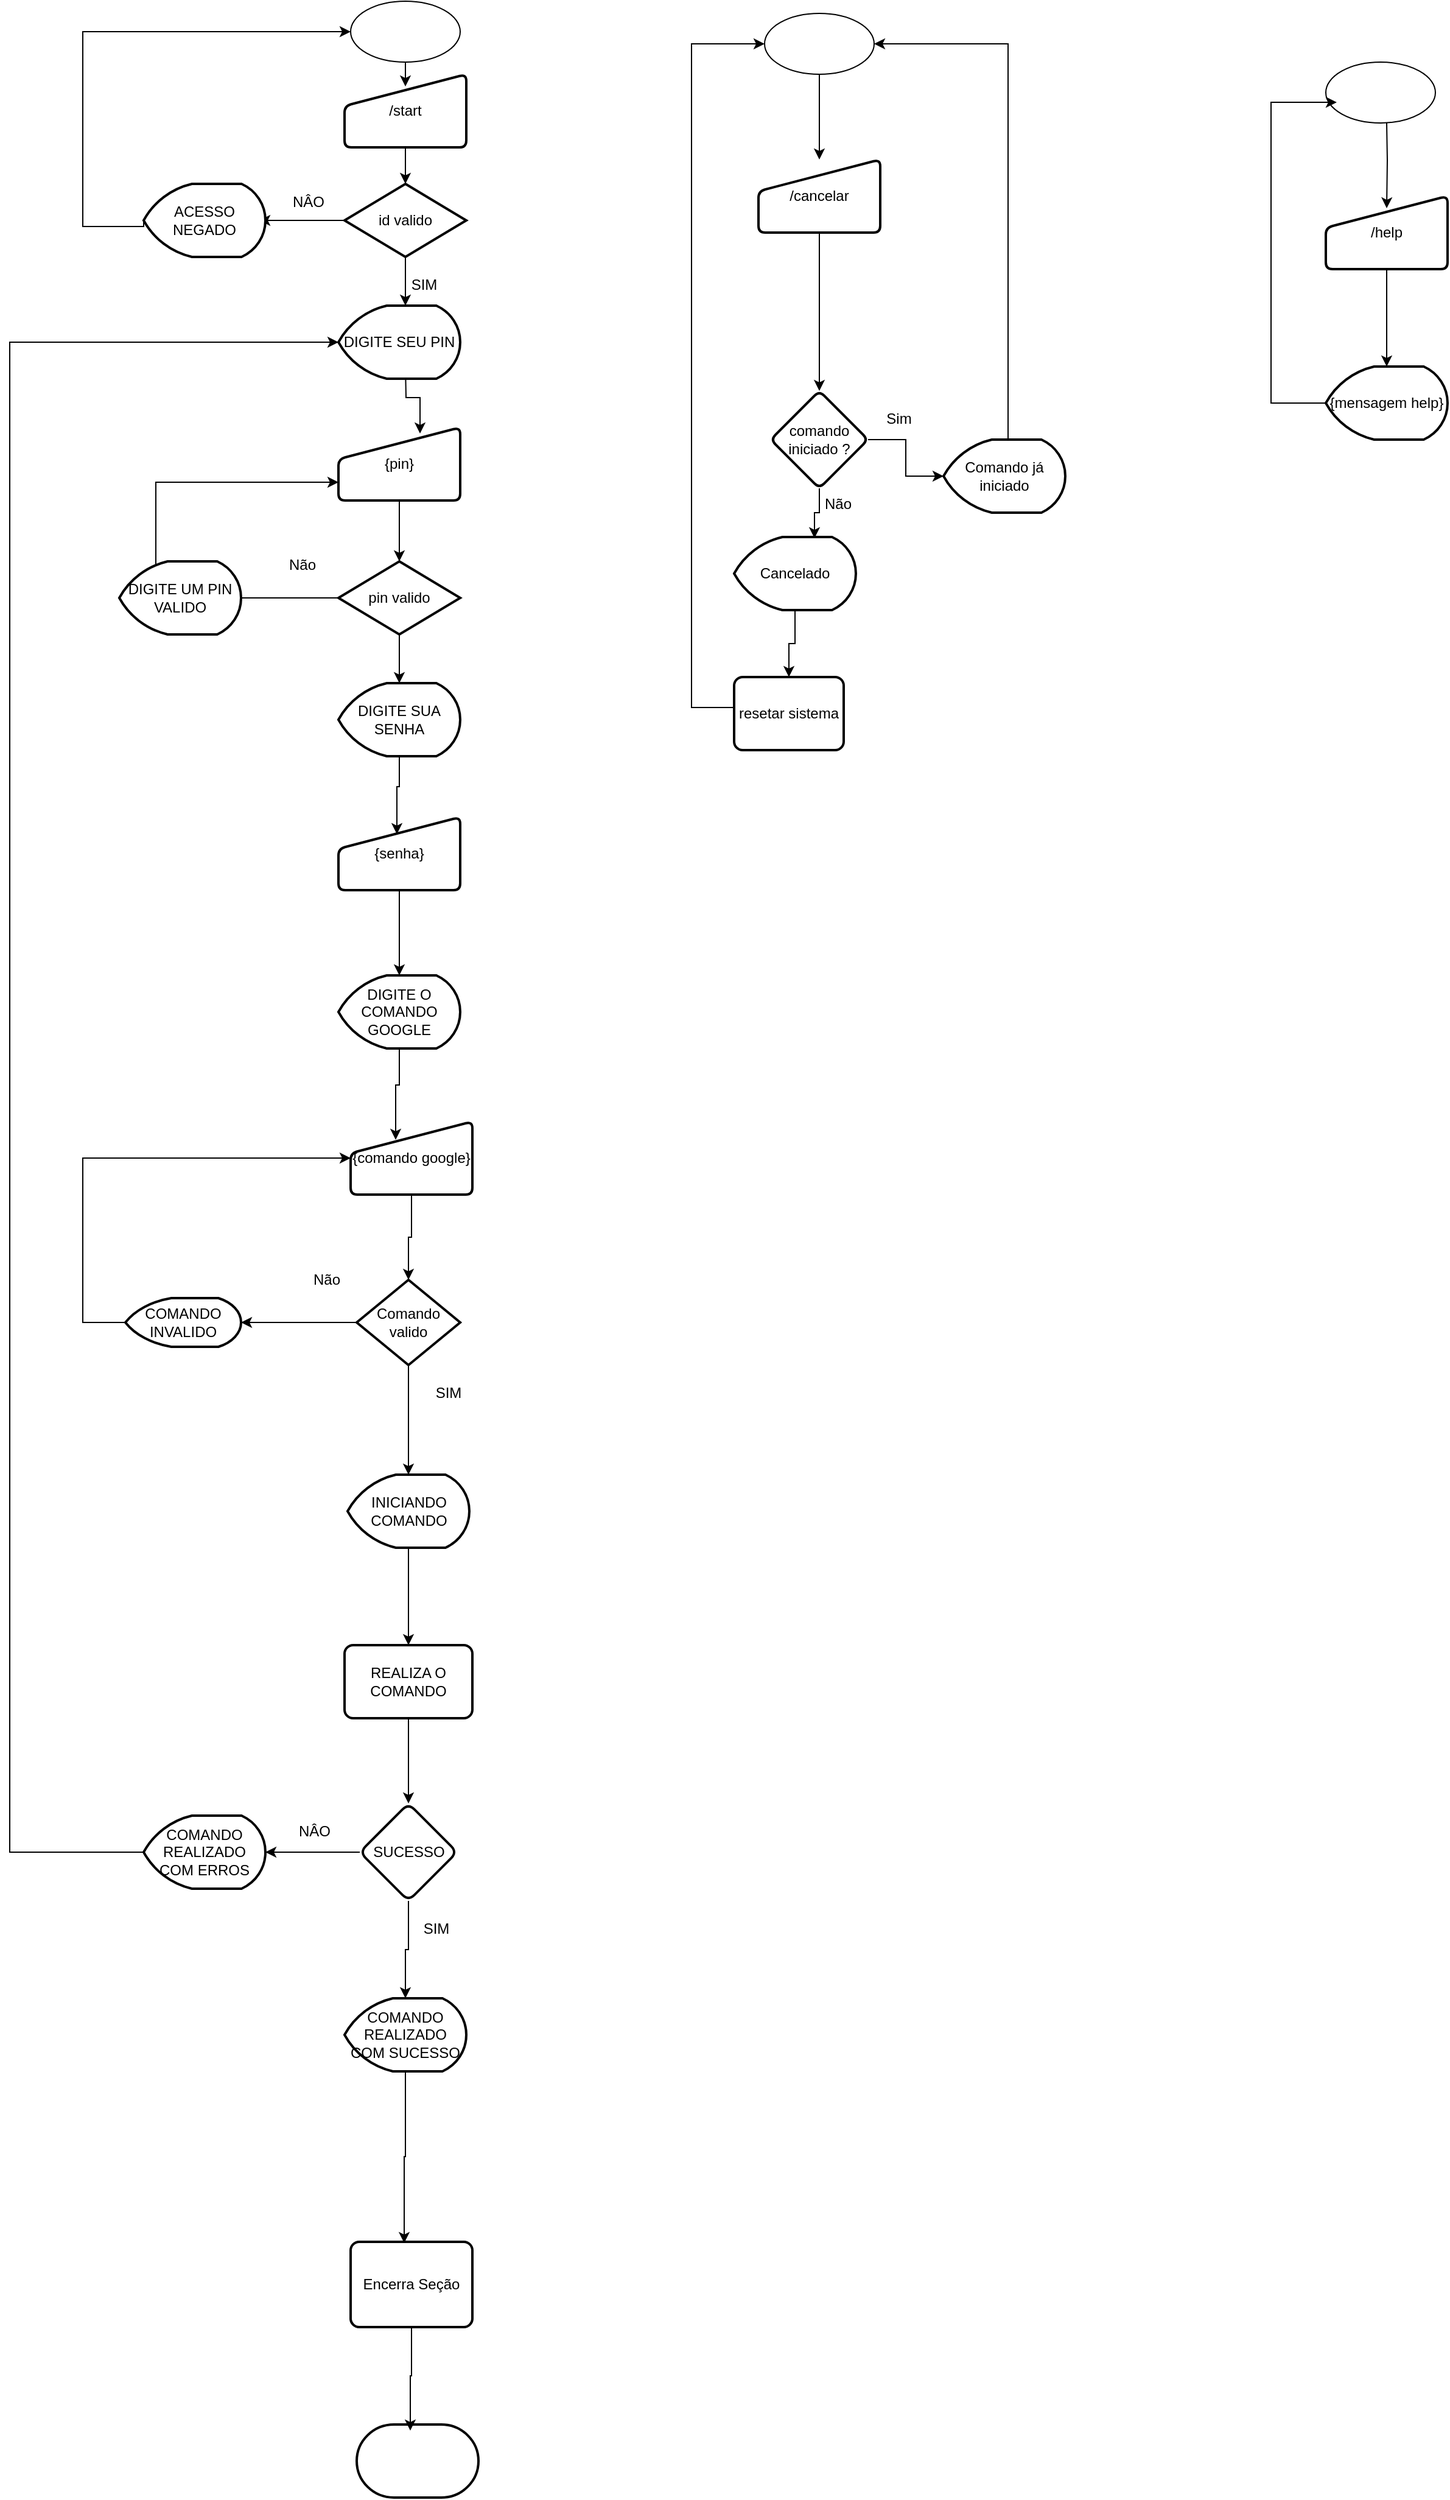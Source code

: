 <mxfile version="27.1.4" pages="5">
  <diagram id="29U3WvX9DhmeGXzBy5_j" name="FLUXO DO USUARIO">
    <mxGraphModel dx="872" dy="431" grid="1" gridSize="10" guides="1" tooltips="1" connect="1" arrows="1" fold="1" page="1" pageScale="1" pageWidth="827" pageHeight="1169" math="0" shadow="0">
      <root>
        <mxCell id="0" />
        <mxCell id="1" parent="0" />
        <mxCell id="bi5S9vFVLuCkgshDZ1-9-1" value="&lt;div&gt;&lt;br&gt;&lt;/div&gt;" style="ellipse;whiteSpace=wrap;html=1;" vertex="1" parent="1">
          <mxGeometry x="340" y="30" width="90" height="50" as="geometry" />
        </mxCell>
        <mxCell id="bi5S9vFVLuCkgshDZ1-9-4" value="/start" style="html=1;strokeWidth=2;shape=manualInput;whiteSpace=wrap;rounded=1;size=26;arcSize=11;" vertex="1" parent="1">
          <mxGeometry x="335" y="90" width="100" height="60" as="geometry" />
        </mxCell>
        <mxCell id="bi5S9vFVLuCkgshDZ1-9-9" value="" style="edgeStyle=orthogonalEdgeStyle;rounded=0;orthogonalLoop=1;jettySize=auto;html=1;" edge="1" parent="1" source="bi5S9vFVLuCkgshDZ1-9-7">
          <mxGeometry relative="1" as="geometry">
            <mxPoint x="265" y="210" as="targetPoint" />
          </mxGeometry>
        </mxCell>
        <mxCell id="bi5S9vFVLuCkgshDZ1-9-11" style="edgeStyle=orthogonalEdgeStyle;rounded=0;orthogonalLoop=1;jettySize=auto;html=1;entryX=0.5;entryY=0;entryDx=0;entryDy=0;" edge="1" parent="1" source="bi5S9vFVLuCkgshDZ1-9-7">
          <mxGeometry relative="1" as="geometry">
            <mxPoint x="385" y="280" as="targetPoint" />
          </mxGeometry>
        </mxCell>
        <mxCell id="bi5S9vFVLuCkgshDZ1-9-7" value="id valido" style="strokeWidth=2;html=1;shape=mxgraph.flowchart.decision;whiteSpace=wrap;" vertex="1" parent="1">
          <mxGeometry x="335" y="180" width="100" height="60" as="geometry" />
        </mxCell>
        <mxCell id="bi5S9vFVLuCkgshDZ1-9-10" value="NÂO" style="text;html=1;align=center;verticalAlign=middle;resizable=0;points=[];autosize=1;strokeColor=none;fillColor=none;" vertex="1" parent="1">
          <mxGeometry x="280" y="180" width="50" height="30" as="geometry" />
        </mxCell>
        <mxCell id="bi5S9vFVLuCkgshDZ1-9-13" style="edgeStyle=orthogonalEdgeStyle;rounded=0;orthogonalLoop=1;jettySize=auto;html=1;entryX=0;entryY=0.5;entryDx=0;entryDy=0;exitX=0;exitY=0.5;exitDx=0;exitDy=0;exitPerimeter=0;" edge="1" parent="1" source="bi5S9vFVLuCkgshDZ1-9-28" target="bi5S9vFVLuCkgshDZ1-9-1">
          <mxGeometry relative="1" as="geometry">
            <mxPoint x="154.95" y="215" as="sourcePoint" />
            <Array as="points">
              <mxPoint x="170" y="215" />
              <mxPoint x="120" y="215" />
              <mxPoint x="120" y="55" />
            </Array>
          </mxGeometry>
        </mxCell>
        <mxCell id="bi5S9vFVLuCkgshDZ1-9-14" style="edgeStyle=orthogonalEdgeStyle;rounded=0;orthogonalLoop=1;jettySize=auto;html=1;exitX=0.5;exitY=1;exitDx=0;exitDy=0;entryX=0.5;entryY=0.167;entryDx=0;entryDy=0;entryPerimeter=0;" edge="1" parent="1" source="bi5S9vFVLuCkgshDZ1-9-1" target="bi5S9vFVLuCkgshDZ1-9-4">
          <mxGeometry relative="1" as="geometry" />
        </mxCell>
        <mxCell id="bi5S9vFVLuCkgshDZ1-9-15" style="edgeStyle=orthogonalEdgeStyle;rounded=0;orthogonalLoop=1;jettySize=auto;html=1;entryX=0.5;entryY=0;entryDx=0;entryDy=0;entryPerimeter=0;" edge="1" parent="1" source="bi5S9vFVLuCkgshDZ1-9-4" target="bi5S9vFVLuCkgshDZ1-9-7">
          <mxGeometry relative="1" as="geometry" />
        </mxCell>
        <mxCell id="bi5S9vFVLuCkgshDZ1-9-19" style="edgeStyle=orthogonalEdgeStyle;rounded=0;orthogonalLoop=1;jettySize=auto;html=1;" edge="1" parent="1" source="bi5S9vFVLuCkgshDZ1-9-16" target="bi5S9vFVLuCkgshDZ1-9-18">
          <mxGeometry relative="1" as="geometry" />
        </mxCell>
        <mxCell id="bi5S9vFVLuCkgshDZ1-9-16" value="{pin}" style="html=1;strokeWidth=2;shape=manualInput;whiteSpace=wrap;rounded=1;size=26;arcSize=11;" vertex="1" parent="1">
          <mxGeometry x="330" y="380" width="100" height="60" as="geometry" />
        </mxCell>
        <mxCell id="bi5S9vFVLuCkgshDZ1-9-17" style="edgeStyle=orthogonalEdgeStyle;rounded=0;orthogonalLoop=1;jettySize=auto;html=1;entryX=0.67;entryY=0.083;entryDx=0;entryDy=0;entryPerimeter=0;" edge="1" parent="1" target="bi5S9vFVLuCkgshDZ1-9-16">
          <mxGeometry relative="1" as="geometry">
            <mxPoint x="385" y="330" as="sourcePoint" />
          </mxGeometry>
        </mxCell>
        <mxCell id="bi5S9vFVLuCkgshDZ1-9-23" style="edgeStyle=orthogonalEdgeStyle;rounded=0;orthogonalLoop=1;jettySize=auto;html=1;entryX=1;entryY=0.5;entryDx=0;entryDy=0;" edge="1" parent="1" source="bi5S9vFVLuCkgshDZ1-9-18">
          <mxGeometry relative="1" as="geometry">
            <mxPoint x="232.75" y="520" as="targetPoint" />
          </mxGeometry>
        </mxCell>
        <mxCell id="bi5S9vFVLuCkgshDZ1-9-36" style="edgeStyle=orthogonalEdgeStyle;rounded=0;orthogonalLoop=1;jettySize=auto;html=1;" edge="1" parent="1" source="bi5S9vFVLuCkgshDZ1-9-18" target="bi5S9vFVLuCkgshDZ1-9-35">
          <mxGeometry relative="1" as="geometry" />
        </mxCell>
        <mxCell id="bi5S9vFVLuCkgshDZ1-9-18" value="pin valido" style="strokeWidth=2;html=1;shape=mxgraph.flowchart.decision;whiteSpace=wrap;" vertex="1" parent="1">
          <mxGeometry x="330" y="490" width="100" height="60" as="geometry" />
        </mxCell>
        <mxCell id="bi5S9vFVLuCkgshDZ1-9-25" style="edgeStyle=orthogonalEdgeStyle;rounded=0;orthogonalLoop=1;jettySize=auto;html=1;entryX=0;entryY=0.75;entryDx=0;entryDy=0;" edge="1" parent="1" target="bi5S9vFVLuCkgshDZ1-9-16">
          <mxGeometry relative="1" as="geometry">
            <mxPoint x="180" y="495" as="sourcePoint" />
            <Array as="points">
              <mxPoint x="180" y="425" />
            </Array>
          </mxGeometry>
        </mxCell>
        <mxCell id="bi5S9vFVLuCkgshDZ1-9-24" value="Não" style="text;html=1;align=center;verticalAlign=middle;resizable=0;points=[];autosize=1;strokeColor=none;fillColor=none;" vertex="1" parent="1">
          <mxGeometry x="275" y="478" width="50" height="30" as="geometry" />
        </mxCell>
        <mxCell id="bi5S9vFVLuCkgshDZ1-9-27" value="DIGITE SEU PIN" style="strokeWidth=2;html=1;shape=mxgraph.flowchart.display;whiteSpace=wrap;" vertex="1" parent="1">
          <mxGeometry x="330" y="280" width="100" height="60" as="geometry" />
        </mxCell>
        <mxCell id="bi5S9vFVLuCkgshDZ1-9-28" value="ACESSO NEGADO" style="strokeWidth=2;html=1;shape=mxgraph.flowchart.display;whiteSpace=wrap;" vertex="1" parent="1">
          <mxGeometry x="170" y="180" width="100" height="60" as="geometry" />
        </mxCell>
        <mxCell id="bi5S9vFVLuCkgshDZ1-9-31" value="SIM" style="text;html=1;align=center;verticalAlign=middle;resizable=0;points=[];autosize=1;strokeColor=none;fillColor=none;" vertex="1" parent="1">
          <mxGeometry x="380" y="248" width="40" height="30" as="geometry" />
        </mxCell>
        <mxCell id="bi5S9vFVLuCkgshDZ1-9-33" value="DIGITE UM PIN VALIDO" style="strokeWidth=2;html=1;shape=mxgraph.flowchart.display;whiteSpace=wrap;" vertex="1" parent="1">
          <mxGeometry x="150" y="490" width="100" height="60" as="geometry" />
        </mxCell>
        <mxCell id="bi5S9vFVLuCkgshDZ1-9-34" value="{senha}" style="html=1;strokeWidth=2;shape=manualInput;whiteSpace=wrap;rounded=1;size=26;arcSize=11;" vertex="1" parent="1">
          <mxGeometry x="330" y="700" width="100" height="60" as="geometry" />
        </mxCell>
        <mxCell id="bi5S9vFVLuCkgshDZ1-9-35" value="DIGITE SUA SENHA" style="strokeWidth=2;html=1;shape=mxgraph.flowchart.display;whiteSpace=wrap;" vertex="1" parent="1">
          <mxGeometry x="330" y="590" width="100" height="60" as="geometry" />
        </mxCell>
        <mxCell id="bi5S9vFVLuCkgshDZ1-9-37" style="edgeStyle=orthogonalEdgeStyle;rounded=0;orthogonalLoop=1;jettySize=auto;html=1;entryX=0.48;entryY=0.233;entryDx=0;entryDy=0;entryPerimeter=0;" edge="1" parent="1" source="bi5S9vFVLuCkgshDZ1-9-35" target="bi5S9vFVLuCkgshDZ1-9-34">
          <mxGeometry relative="1" as="geometry" />
        </mxCell>
        <mxCell id="bi5S9vFVLuCkgshDZ1-9-40" value="DIGITE O COMANDO GOOGLE" style="strokeWidth=2;html=1;shape=mxgraph.flowchart.display;whiteSpace=wrap;" vertex="1" parent="1">
          <mxGeometry x="330" y="830" width="100" height="60" as="geometry" />
        </mxCell>
        <mxCell id="bi5S9vFVLuCkgshDZ1-9-41" style="edgeStyle=orthogonalEdgeStyle;rounded=0;orthogonalLoop=1;jettySize=auto;html=1;entryX=0.5;entryY=0;entryDx=0;entryDy=0;entryPerimeter=0;" edge="1" parent="1" source="bi5S9vFVLuCkgshDZ1-9-34" target="bi5S9vFVLuCkgshDZ1-9-40">
          <mxGeometry relative="1" as="geometry" />
        </mxCell>
        <mxCell id="bi5S9vFVLuCkgshDZ1-9-54" value="" style="edgeStyle=orthogonalEdgeStyle;rounded=0;orthogonalLoop=1;jettySize=auto;html=1;entryX=0.5;entryY=0;entryDx=0;entryDy=0;entryPerimeter=0;" edge="1" parent="1" source="bi5S9vFVLuCkgshDZ1-9-42" target="bi5S9vFVLuCkgshDZ1-9-56">
          <mxGeometry relative="1" as="geometry">
            <mxPoint x="387.5" y="1220" as="targetPoint" />
          </mxGeometry>
        </mxCell>
        <mxCell id="bi5S9vFVLuCkgshDZ1-9-42" value="Comando valido" style="strokeWidth=2;html=1;shape=mxgraph.flowchart.decision;whiteSpace=wrap;" vertex="1" parent="1">
          <mxGeometry x="345" y="1080" width="85" height="70" as="geometry" />
        </mxCell>
        <mxCell id="bi5S9vFVLuCkgshDZ1-9-44" value="{comando google}" style="html=1;strokeWidth=2;shape=manualInput;whiteSpace=wrap;rounded=1;size=26;arcSize=11;" vertex="1" parent="1">
          <mxGeometry x="340" y="950" width="100" height="60" as="geometry" />
        </mxCell>
        <mxCell id="bi5S9vFVLuCkgshDZ1-9-45" style="edgeStyle=orthogonalEdgeStyle;rounded=0;orthogonalLoop=1;jettySize=auto;html=1;entryX=0.37;entryY=0.25;entryDx=0;entryDy=0;entryPerimeter=0;" edge="1" parent="1" source="bi5S9vFVLuCkgshDZ1-9-40" target="bi5S9vFVLuCkgshDZ1-9-44">
          <mxGeometry relative="1" as="geometry" />
        </mxCell>
        <mxCell id="bi5S9vFVLuCkgshDZ1-9-46" style="edgeStyle=orthogonalEdgeStyle;rounded=0;orthogonalLoop=1;jettySize=auto;html=1;entryX=0.5;entryY=0;entryDx=0;entryDy=0;entryPerimeter=0;" edge="1" parent="1" source="bi5S9vFVLuCkgshDZ1-9-44" target="bi5S9vFVLuCkgshDZ1-9-42">
          <mxGeometry relative="1" as="geometry" />
        </mxCell>
        <mxCell id="bi5S9vFVLuCkgshDZ1-9-49" value="Não" style="text;html=1;align=center;verticalAlign=middle;resizable=0;points=[];autosize=1;strokeColor=none;fillColor=none;" vertex="1" parent="1">
          <mxGeometry x="295" y="1065" width="50" height="30" as="geometry" />
        </mxCell>
        <mxCell id="bi5S9vFVLuCkgshDZ1-9-52" style="edgeStyle=orthogonalEdgeStyle;rounded=0;orthogonalLoop=1;jettySize=auto;html=1;entryX=0;entryY=0.5;entryDx=0;entryDy=0;" edge="1" parent="1" source="bi5S9vFVLuCkgshDZ1-9-50" target="bi5S9vFVLuCkgshDZ1-9-44">
          <mxGeometry relative="1" as="geometry">
            <Array as="points">
              <mxPoint x="120" y="1115" />
              <mxPoint x="120" y="980" />
            </Array>
          </mxGeometry>
        </mxCell>
        <mxCell id="bi5S9vFVLuCkgshDZ1-9-50" value="COMANDO INVALIDO" style="strokeWidth=2;html=1;shape=mxgraph.flowchart.display;whiteSpace=wrap;" vertex="1" parent="1">
          <mxGeometry x="155" y="1095" width="95" height="40" as="geometry" />
        </mxCell>
        <mxCell id="bi5S9vFVLuCkgshDZ1-9-51" style="edgeStyle=orthogonalEdgeStyle;rounded=0;orthogonalLoop=1;jettySize=auto;html=1;entryX=1;entryY=0.5;entryDx=0;entryDy=0;entryPerimeter=0;" edge="1" parent="1" source="bi5S9vFVLuCkgshDZ1-9-42" target="bi5S9vFVLuCkgshDZ1-9-50">
          <mxGeometry relative="1" as="geometry" />
        </mxCell>
        <mxCell id="bi5S9vFVLuCkgshDZ1-9-59" value="" style="edgeStyle=orthogonalEdgeStyle;rounded=0;orthogonalLoop=1;jettySize=auto;html=1;" edge="1" parent="1" source="bi5S9vFVLuCkgshDZ1-9-55" target="bi5S9vFVLuCkgshDZ1-9-58">
          <mxGeometry relative="1" as="geometry" />
        </mxCell>
        <mxCell id="bi5S9vFVLuCkgshDZ1-9-55" value="REALIZA O COMANDO" style="rounded=1;whiteSpace=wrap;html=1;absoluteArcSize=1;arcSize=14;strokeWidth=2;" vertex="1" parent="1">
          <mxGeometry x="335" y="1380" width="105" height="60" as="geometry" />
        </mxCell>
        <mxCell id="bi5S9vFVLuCkgshDZ1-9-57" style="edgeStyle=orthogonalEdgeStyle;rounded=0;orthogonalLoop=1;jettySize=auto;html=1;entryX=0.5;entryY=0;entryDx=0;entryDy=0;" edge="1" parent="1" source="bi5S9vFVLuCkgshDZ1-9-56" target="bi5S9vFVLuCkgshDZ1-9-55">
          <mxGeometry relative="1" as="geometry" />
        </mxCell>
        <mxCell id="bi5S9vFVLuCkgshDZ1-9-56" value="INICIANDO COMANDO" style="strokeWidth=2;html=1;shape=mxgraph.flowchart.display;whiteSpace=wrap;" vertex="1" parent="1">
          <mxGeometry x="337.5" y="1240" width="100" height="60" as="geometry" />
        </mxCell>
        <mxCell id="bi5S9vFVLuCkgshDZ1-9-58" value="SUCESSO" style="rhombus;whiteSpace=wrap;html=1;rounded=1;absoluteArcSize=1;arcSize=14;strokeWidth=2;" vertex="1" parent="1">
          <mxGeometry x="347.5" y="1510" width="80" height="80" as="geometry" />
        </mxCell>
        <mxCell id="bi5S9vFVLuCkgshDZ1-9-63" value="" style="edgeStyle=orthogonalEdgeStyle;rounded=0;orthogonalLoop=1;jettySize=auto;html=1;entryX=0.44;entryY=0.014;entryDx=0;entryDy=0;entryPerimeter=0;" edge="1" parent="1" source="bi5S9vFVLuCkgshDZ1-9-60" target="bi5S9vFVLuCkgshDZ1-9-64">
          <mxGeometry relative="1" as="geometry">
            <mxPoint x="385" y="1810" as="targetPoint" />
          </mxGeometry>
        </mxCell>
        <mxCell id="bi5S9vFVLuCkgshDZ1-9-60" value="COMANDO REALIZADO COM SUCESSO" style="strokeWidth=2;html=1;shape=mxgraph.flowchart.display;whiteSpace=wrap;" vertex="1" parent="1">
          <mxGeometry x="335" y="1670" width="100" height="60" as="geometry" />
        </mxCell>
        <mxCell id="bi5S9vFVLuCkgshDZ1-9-61" style="edgeStyle=orthogonalEdgeStyle;rounded=0;orthogonalLoop=1;jettySize=auto;html=1;entryX=0.5;entryY=0;entryDx=0;entryDy=0;entryPerimeter=0;" edge="1" parent="1" source="bi5S9vFVLuCkgshDZ1-9-58" target="bi5S9vFVLuCkgshDZ1-9-60">
          <mxGeometry relative="1" as="geometry" />
        </mxCell>
        <mxCell id="bi5S9vFVLuCkgshDZ1-9-64" value="Encerra Seção" style="rounded=1;whiteSpace=wrap;html=1;absoluteArcSize=1;arcSize=14;strokeWidth=2;" vertex="1" parent="1">
          <mxGeometry x="340" y="1870" width="100" height="70" as="geometry" />
        </mxCell>
        <mxCell id="bi5S9vFVLuCkgshDZ1-9-66" value="" style="strokeWidth=2;html=1;shape=mxgraph.flowchart.terminator;whiteSpace=wrap;" vertex="1" parent="1">
          <mxGeometry x="345" y="2020" width="100" height="60" as="geometry" />
        </mxCell>
        <mxCell id="bi5S9vFVLuCkgshDZ1-9-67" style="edgeStyle=orthogonalEdgeStyle;rounded=0;orthogonalLoop=1;jettySize=auto;html=1;entryX=0.44;entryY=0.083;entryDx=0;entryDy=0;entryPerimeter=0;" edge="1" parent="1" source="bi5S9vFVLuCkgshDZ1-9-64" target="bi5S9vFVLuCkgshDZ1-9-66">
          <mxGeometry relative="1" as="geometry" />
        </mxCell>
        <mxCell id="bi5S9vFVLuCkgshDZ1-9-68" value="SIM" style="text;html=1;align=center;verticalAlign=middle;resizable=0;points=[];autosize=1;strokeColor=none;fillColor=none;" vertex="1" parent="1">
          <mxGeometry x="400" y="1158" width="40" height="30" as="geometry" />
        </mxCell>
        <mxCell id="bi5S9vFVLuCkgshDZ1-9-71" style="edgeStyle=orthogonalEdgeStyle;rounded=0;orthogonalLoop=1;jettySize=auto;html=1;" edge="1" parent="1" source="bi5S9vFVLuCkgshDZ1-9-69" target="bi5S9vFVLuCkgshDZ1-9-27">
          <mxGeometry relative="1" as="geometry">
            <Array as="points">
              <mxPoint x="60" y="1550" />
              <mxPoint x="60" y="310" />
            </Array>
          </mxGeometry>
        </mxCell>
        <mxCell id="bi5S9vFVLuCkgshDZ1-9-69" value="COMANDO REALIZADO COM ERROS" style="strokeWidth=2;html=1;shape=mxgraph.flowchart.display;whiteSpace=wrap;" vertex="1" parent="1">
          <mxGeometry x="170" y="1520" width="100" height="60" as="geometry" />
        </mxCell>
        <mxCell id="bi5S9vFVLuCkgshDZ1-9-70" style="edgeStyle=orthogonalEdgeStyle;rounded=0;orthogonalLoop=1;jettySize=auto;html=1;entryX=1;entryY=0.5;entryDx=0;entryDy=0;entryPerimeter=0;" edge="1" parent="1" source="bi5S9vFVLuCkgshDZ1-9-58" target="bi5S9vFVLuCkgshDZ1-9-69">
          <mxGeometry relative="1" as="geometry" />
        </mxCell>
        <mxCell id="bi5S9vFVLuCkgshDZ1-9-72" value="NÂO" style="text;html=1;align=center;verticalAlign=middle;resizable=0;points=[];autosize=1;strokeColor=none;fillColor=none;" vertex="1" parent="1">
          <mxGeometry x="285" y="1518" width="50" height="30" as="geometry" />
        </mxCell>
        <mxCell id="bi5S9vFVLuCkgshDZ1-9-73" value="SIM" style="text;html=1;align=center;verticalAlign=middle;resizable=0;points=[];autosize=1;strokeColor=none;fillColor=none;" vertex="1" parent="1">
          <mxGeometry x="390" y="1598" width="40" height="30" as="geometry" />
        </mxCell>
        <mxCell id="YcS8iNEbW2koal-jQTwE-5" style="edgeStyle=orthogonalEdgeStyle;rounded=0;orthogonalLoop=1;jettySize=auto;html=1;" edge="1" parent="1" source="YcS8iNEbW2koal-jQTwE-1" target="YcS8iNEbW2koal-jQTwE-2">
          <mxGeometry relative="1" as="geometry" />
        </mxCell>
        <mxCell id="YcS8iNEbW2koal-jQTwE-1" value="&lt;div&gt;&lt;br&gt;&lt;/div&gt;" style="ellipse;whiteSpace=wrap;html=1;" vertex="1" parent="1">
          <mxGeometry x="680" y="40" width="90" height="50" as="geometry" />
        </mxCell>
        <mxCell id="QKy6-jJErVQXofTX1Wv3-4" value="" style="edgeStyle=orthogonalEdgeStyle;rounded=0;orthogonalLoop=1;jettySize=auto;html=1;" edge="1" parent="1" source="YcS8iNEbW2koal-jQTwE-2" target="QKy6-jJErVQXofTX1Wv3-3">
          <mxGeometry relative="1" as="geometry" />
        </mxCell>
        <mxCell id="YcS8iNEbW2koal-jQTwE-2" value="/cancelar" style="html=1;strokeWidth=2;shape=manualInput;whiteSpace=wrap;rounded=1;size=26;arcSize=11;" vertex="1" parent="1">
          <mxGeometry x="675" y="160" width="100" height="60" as="geometry" />
        </mxCell>
        <mxCell id="YcS8iNEbW2koal-jQTwE-4" style="edgeStyle=orthogonalEdgeStyle;rounded=0;orthogonalLoop=1;jettySize=auto;html=1;entryX=0;entryY=0.5;entryDx=0;entryDy=0;" edge="1" parent="1" source="YcS8iNEbW2koal-jQTwE-3" target="YcS8iNEbW2koal-jQTwE-1">
          <mxGeometry relative="1" as="geometry">
            <Array as="points">
              <mxPoint x="620" y="610" />
              <mxPoint x="620" y="65" />
            </Array>
          </mxGeometry>
        </mxCell>
        <mxCell id="YcS8iNEbW2koal-jQTwE-3" value="resetar sistema" style="rounded=1;whiteSpace=wrap;html=1;absoluteArcSize=1;arcSize=14;strokeWidth=2;" vertex="1" parent="1">
          <mxGeometry x="655" y="585" width="90" height="60" as="geometry" />
        </mxCell>
        <mxCell id="lWcA2zJVP4SRqHO031X6-1" value="&lt;div&gt;&lt;br&gt;&lt;/div&gt;" style="ellipse;whiteSpace=wrap;html=1;" vertex="1" parent="1">
          <mxGeometry x="1141" y="80" width="90" height="50" as="geometry" />
        </mxCell>
        <mxCell id="lWcA2zJVP4SRqHO031X6-7" style="edgeStyle=orthogonalEdgeStyle;rounded=0;orthogonalLoop=1;jettySize=auto;html=1;" edge="1" parent="1" source="lWcA2zJVP4SRqHO031X6-2" target="lWcA2zJVP4SRqHO031X6-4">
          <mxGeometry relative="1" as="geometry" />
        </mxCell>
        <mxCell id="lWcA2zJVP4SRqHO031X6-2" value="/help" style="html=1;strokeWidth=2;shape=manualInput;whiteSpace=wrap;rounded=1;size=26;arcSize=11;" vertex="1" parent="1">
          <mxGeometry x="1141" y="190" width="100" height="60" as="geometry" />
        </mxCell>
        <mxCell id="lWcA2zJVP4SRqHO031X6-4" value="{mensagem help}" style="strokeWidth=2;html=1;shape=mxgraph.flowchart.display;whiteSpace=wrap;" vertex="1" parent="1">
          <mxGeometry x="1141" y="330" width="100" height="60" as="geometry" />
        </mxCell>
        <mxCell id="lWcA2zJVP4SRqHO031X6-5" style="edgeStyle=orthogonalEdgeStyle;rounded=0;orthogonalLoop=1;jettySize=auto;html=1;entryX=0.044;entryY=0.66;entryDx=0;entryDy=0;entryPerimeter=0;" edge="1" parent="1" source="lWcA2zJVP4SRqHO031X6-4">
          <mxGeometry relative="1" as="geometry">
            <mxPoint x="1149.96" y="113" as="targetPoint" />
            <Array as="points">
              <mxPoint x="1096" y="360" />
              <mxPoint x="1096" y="113" />
            </Array>
          </mxGeometry>
        </mxCell>
        <mxCell id="lWcA2zJVP4SRqHO031X6-6" style="edgeStyle=orthogonalEdgeStyle;rounded=0;orthogonalLoop=1;jettySize=auto;html=1;entryX=0.5;entryY=0.167;entryDx=0;entryDy=0;entryPerimeter=0;" edge="1" parent="1" target="lWcA2zJVP4SRqHO031X6-2">
          <mxGeometry relative="1" as="geometry">
            <mxPoint x="1191" y="130" as="sourcePoint" />
          </mxGeometry>
        </mxCell>
        <mxCell id="QKy6-jJErVQXofTX1Wv3-2" style="edgeStyle=orthogonalEdgeStyle;rounded=0;orthogonalLoop=1;jettySize=auto;html=1;entryX=0.5;entryY=0;entryDx=0;entryDy=0;" edge="1" parent="1" source="ICnzvQ7_N_YhCD3PeE7l-1" target="YcS8iNEbW2koal-jQTwE-3">
          <mxGeometry relative="1" as="geometry" />
        </mxCell>
        <mxCell id="ICnzvQ7_N_YhCD3PeE7l-1" value="Cancelado" style="strokeWidth=2;html=1;shape=mxgraph.flowchart.display;whiteSpace=wrap;" vertex="1" parent="1">
          <mxGeometry x="655" y="470" width="100" height="60" as="geometry" />
        </mxCell>
        <mxCell id="QKy6-jJErVQXofTX1Wv3-3" value="comando iniciado ?" style="rhombus;whiteSpace=wrap;html=1;strokeWidth=2;rounded=1;arcSize=11;" vertex="1" parent="1">
          <mxGeometry x="685" y="350" width="80" height="80" as="geometry" />
        </mxCell>
        <mxCell id="QKy6-jJErVQXofTX1Wv3-5" style="edgeStyle=orthogonalEdgeStyle;rounded=0;orthogonalLoop=1;jettySize=auto;html=1;entryX=0.66;entryY=0.017;entryDx=0;entryDy=0;entryPerimeter=0;" edge="1" parent="1" source="QKy6-jJErVQXofTX1Wv3-3" target="ICnzvQ7_N_YhCD3PeE7l-1">
          <mxGeometry relative="1" as="geometry" />
        </mxCell>
        <mxCell id="QKy6-jJErVQXofTX1Wv3-6" value="Não" style="text;html=1;align=center;verticalAlign=middle;resizable=0;points=[];autosize=1;strokeColor=none;fillColor=none;" vertex="1" parent="1">
          <mxGeometry x="715" y="428" width="50" height="30" as="geometry" />
        </mxCell>
        <mxCell id="-UwL9lGSQ2LIv_OyNzvv-4" style="edgeStyle=orthogonalEdgeStyle;rounded=0;orthogonalLoop=1;jettySize=auto;html=1;entryX=1;entryY=0.5;entryDx=0;entryDy=0;" edge="1" parent="1" source="-UwL9lGSQ2LIv_OyNzvv-1" target="YcS8iNEbW2koal-jQTwE-1">
          <mxGeometry relative="1" as="geometry">
            <Array as="points">
              <mxPoint x="880" y="65" />
            </Array>
          </mxGeometry>
        </mxCell>
        <mxCell id="-UwL9lGSQ2LIv_OyNzvv-1" value="Comando já iniciado" style="strokeWidth=2;html=1;shape=mxgraph.flowchart.display;whiteSpace=wrap;" vertex="1" parent="1">
          <mxGeometry x="827" y="390" width="100" height="60" as="geometry" />
        </mxCell>
        <mxCell id="-UwL9lGSQ2LIv_OyNzvv-2" style="edgeStyle=orthogonalEdgeStyle;rounded=0;orthogonalLoop=1;jettySize=auto;html=1;entryX=0;entryY=0.5;entryDx=0;entryDy=0;entryPerimeter=0;" edge="1" parent="1" source="QKy6-jJErVQXofTX1Wv3-3" target="-UwL9lGSQ2LIv_OyNzvv-1">
          <mxGeometry relative="1" as="geometry" />
        </mxCell>
        <mxCell id="-UwL9lGSQ2LIv_OyNzvv-3" value="Sim" style="text;html=1;align=center;verticalAlign=middle;resizable=0;points=[];autosize=1;strokeColor=none;fillColor=none;" vertex="1" parent="1">
          <mxGeometry x="770" y="358" width="40" height="30" as="geometry" />
        </mxCell>
      </root>
    </mxGraphModel>
  </diagram>
  <diagram id="fP-pXjO1KXrdYTEemF1U" name="Logica do comando">
    <mxGraphModel dx="806" dy="481" grid="1" gridSize="10" guides="1" tooltips="1" connect="1" arrows="1" fold="1" page="1" pageScale="1" pageWidth="827" pageHeight="1169" math="0" shadow="0">
      <root>
        <mxCell id="0" />
        <mxCell id="1" parent="0" />
        <mxCell id="8vxBQAqaTOZ_CXlt8nnU-2" value="" style="edgeStyle=orthogonalEdgeStyle;rounded=0;orthogonalLoop=1;jettySize=auto;html=1;" parent="1" source="csD69h9TFRmj6-fQ3dlQ-1" edge="1">
          <mxGeometry relative="1" as="geometry">
            <mxPoint x="335" y="110" as="targetPoint" />
          </mxGeometry>
        </mxCell>
        <mxCell id="csD69h9TFRmj6-fQ3dlQ-1" value="" style="ellipse;whiteSpace=wrap;html=1;" parent="1" vertex="1">
          <mxGeometry x="300" y="20" width="70" height="40" as="geometry" />
        </mxCell>
        <mxCell id="ipIe7BeDQp86MFGkuDOL-3" value="" style="edgeStyle=orthogonalEdgeStyle;rounded=0;orthogonalLoop=1;jettySize=auto;html=1;" parent="1" source="ipIe7BeDQp86MFGkuDOL-1" target="ipIe7BeDQp86MFGkuDOL-2" edge="1">
          <mxGeometry relative="1" as="geometry" />
        </mxCell>
        <mxCell id="ipIe7BeDQp86MFGkuDOL-1" value="" style="strokeWidth=2;html=1;shape=mxgraph.flowchart.start_1;whiteSpace=wrap;" parent="1" vertex="1">
          <mxGeometry x="150" y="960" width="90" height="40" as="geometry" />
        </mxCell>
        <mxCell id="ipIe7BeDQp86MFGkuDOL-8" value="" style="edgeStyle=orthogonalEdgeStyle;rounded=0;orthogonalLoop=1;jettySize=auto;html=1;" parent="1" source="ipIe7BeDQp86MFGkuDOL-2" target="ipIe7BeDQp86MFGkuDOL-9" edge="1">
          <mxGeometry relative="1" as="geometry">
            <mxPoint x="195" y="1200" as="targetPoint" />
          </mxGeometry>
        </mxCell>
        <mxCell id="ipIe7BeDQp86MFGkuDOL-2" value="Fila vazia" style="rhombus;whiteSpace=wrap;html=1;strokeWidth=2;" parent="1" vertex="1">
          <mxGeometry x="155" y="1050" width="80" height="80" as="geometry" />
        </mxCell>
        <mxCell id="ipIe7BeDQp86MFGkuDOL-5" style="edgeStyle=orthogonalEdgeStyle;rounded=0;orthogonalLoop=1;jettySize=auto;html=1;entryX=0;entryY=0.5;entryDx=0;entryDy=0;entryPerimeter=0;" parent="1" source="ipIe7BeDQp86MFGkuDOL-2" target="ipIe7BeDQp86MFGkuDOL-1" edge="1">
          <mxGeometry relative="1" as="geometry">
            <Array as="points">
              <mxPoint x="80" y="1090" />
              <mxPoint x="80" y="980" />
            </Array>
          </mxGeometry>
        </mxCell>
        <mxCell id="ipIe7BeDQp86MFGkuDOL-6" value="Sim" style="text;html=1;align=center;verticalAlign=middle;resizable=0;points=[];autosize=1;strokeColor=none;fillColor=none;" parent="1" vertex="1">
          <mxGeometry x="100" y="1060" width="40" height="30" as="geometry" />
        </mxCell>
        <mxCell id="ipIe7BeDQp86MFGkuDOL-11" value="" style="edgeStyle=orthogonalEdgeStyle;rounded=0;orthogonalLoop=1;jettySize=auto;html=1;entryX=0;entryY=0.5;entryDx=0;entryDy=0;entryPerimeter=0;" parent="1" source="ipIe7BeDQp86MFGkuDOL-9" target="yOonztube3y28EwcK8Di-1" edge="1">
          <mxGeometry relative="1" as="geometry">
            <mxPoint x="315" y="1250" as="targetPoint" />
          </mxGeometry>
        </mxCell>
        <mxCell id="ipIe7BeDQp86MFGkuDOL-9" value="mensagem de sucesso ?" style="strokeWidth=2;html=1;shape=mxgraph.flowchart.decision;whiteSpace=wrap;" parent="1" vertex="1">
          <mxGeometry x="145" y="1200" width="100" height="100" as="geometry" />
        </mxCell>
        <mxCell id="PqYSyp32VzmG1ddilRMK-3" value="" style="edgeStyle=orthogonalEdgeStyle;rounded=0;orthogonalLoop=1;jettySize=auto;html=1;" parent="1" source="yOonztube3y28EwcK8Di-1" target="PqYSyp32VzmG1ddilRMK-2" edge="1">
          <mxGeometry relative="1" as="geometry" />
        </mxCell>
        <mxCell id="yOonztube3y28EwcK8Di-1" value="COMANDO REALIZADO COM SUCESSO" style="strokeWidth=2;html=1;shape=mxgraph.flowchart.display;whiteSpace=wrap;" parent="1" vertex="1">
          <mxGeometry x="350" y="1220" width="130" height="60" as="geometry" />
        </mxCell>
        <mxCell id="PqYSyp32VzmG1ddilRMK-1" value="SIM" style="text;html=1;align=center;verticalAlign=middle;resizable=0;points=[];autosize=1;strokeColor=none;fillColor=none;" parent="1" vertex="1">
          <mxGeometry x="270" y="1218" width="40" height="30" as="geometry" />
        </mxCell>
        <mxCell id="PqYSyp32VzmG1ddilRMK-2" value="Encerra a seção" style="whiteSpace=wrap;html=1;strokeWidth=2;" parent="1" vertex="1">
          <mxGeometry x="565" y="1220" width="120" height="60" as="geometry" />
        </mxCell>
        <mxCell id="PqYSyp32VzmG1ddilRMK-4" value="" style="strokeWidth=2;html=1;shape=mxgraph.flowchart.terminator;whiteSpace=wrap;" parent="1" vertex="1">
          <mxGeometry x="750" y="1220" width="100" height="60" as="geometry" />
        </mxCell>
        <mxCell id="PqYSyp32VzmG1ddilRMK-5" style="edgeStyle=orthogonalEdgeStyle;rounded=0;orthogonalLoop=1;jettySize=auto;html=1;entryX=0;entryY=0.5;entryDx=0;entryDy=0;entryPerimeter=0;" parent="1" source="PqYSyp32VzmG1ddilRMK-2" target="PqYSyp32VzmG1ddilRMK-4" edge="1">
          <mxGeometry relative="1" as="geometry" />
        </mxCell>
        <mxCell id="qQxEwqT9YaAoMYEWPN55-4" value="" style="edgeStyle=orthogonalEdgeStyle;rounded=0;orthogonalLoop=1;jettySize=auto;html=1;" parent="1" source="qQxEwqT9YaAoMYEWPN55-1" target="qQxEwqT9YaAoMYEWPN55-3" edge="1">
          <mxGeometry relative="1" as="geometry" />
        </mxCell>
        <mxCell id="qQxEwqT9YaAoMYEWPN55-1" value="COMANDO REALIZADO COM ERROS" style="strokeWidth=2;html=1;shape=mxgraph.flowchart.display;whiteSpace=wrap;" parent="1" vertex="1">
          <mxGeometry x="145" y="1400" width="100" height="60" as="geometry" />
        </mxCell>
        <mxCell id="qQxEwqT9YaAoMYEWPN55-2" style="edgeStyle=orthogonalEdgeStyle;rounded=0;orthogonalLoop=1;jettySize=auto;html=1;entryX=0.5;entryY=0;entryDx=0;entryDy=0;entryPerimeter=0;" parent="1" source="ipIe7BeDQp86MFGkuDOL-9" target="qQxEwqT9YaAoMYEWPN55-1" edge="1">
          <mxGeometry relative="1" as="geometry" />
        </mxCell>
        <mxCell id="qQxEwqT9YaAoMYEWPN55-3" value="muda para estado aguardando pin" style="whiteSpace=wrap;html=1;strokeWidth=2;" parent="1" vertex="1">
          <mxGeometry x="135" y="1510" width="120" height="60" as="geometry" />
        </mxCell>
        <mxCell id="qQxEwqT9YaAoMYEWPN55-5" style="edgeStyle=orthogonalEdgeStyle;rounded=0;orthogonalLoop=1;jettySize=auto;html=1;entryX=0.111;entryY=0.325;entryDx=0;entryDy=0;entryPerimeter=0;" parent="1" source="qQxEwqT9YaAoMYEWPN55-3" target="ipIe7BeDQp86MFGkuDOL-1" edge="1">
          <mxGeometry relative="1" as="geometry">
            <Array as="points">
              <mxPoint x="70" y="1540" />
              <mxPoint x="70" y="973" />
            </Array>
          </mxGeometry>
        </mxCell>
      </root>
    </mxGraphModel>
  </diagram>
  <diagram id="jvuIGF7xB-3AIeAN_2l6" name="LOGICA BOT">
    <mxGraphModel dx="806" dy="481" grid="1" gridSize="10" guides="1" tooltips="1" connect="1" arrows="1" fold="1" page="1" pageScale="1" pageWidth="827" pageHeight="1169" math="0" shadow="0">
      <root>
        <mxCell id="0" />
        <mxCell id="1" parent="0" />
        <mxCell id="iIuVVUjh9BDR6Y3VUzKp-4" value="" style="edgeStyle=orthogonalEdgeStyle;rounded=0;orthogonalLoop=1;jettySize=auto;html=1;" parent="1" source="iIuVVUjh9BDR6Y3VUzKp-2" target="iIuVVUjh9BDR6Y3VUzKp-3" edge="1">
          <mxGeometry relative="1" as="geometry" />
        </mxCell>
        <mxCell id="iIuVVUjh9BDR6Y3VUzKp-2" value="\start" style="html=1;strokeWidth=2;shape=manualInput;whiteSpace=wrap;rounded=1;size=26;arcSize=11;" parent="1" vertex="1">
          <mxGeometry x="130" y="50" width="100" height="60" as="geometry" />
        </mxCell>
        <mxCell id="iIuVVUjh9BDR6Y3VUzKp-6" value="" style="edgeStyle=orthogonalEdgeStyle;rounded=0;orthogonalLoop=1;jettySize=auto;html=1;" parent="1" source="iIuVVUjh9BDR6Y3VUzKp-3" target="iIuVVUjh9BDR6Y3VUzKp-5" edge="1">
          <mxGeometry relative="1" as="geometry" />
        </mxCell>
        <mxCell id="iIuVVUjh9BDR6Y3VUzKp-3" value="id = id_usuario" style="rhombus;whiteSpace=wrap;html=1;strokeWidth=2;rounded=1;arcSize=11;" parent="1" vertex="1">
          <mxGeometry x="140" y="180" width="80" height="80" as="geometry" />
        </mxCell>
        <mxCell id="iIuVVUjh9BDR6Y3VUzKp-5" value="muda o estado para aguardando PIN" style="whiteSpace=wrap;html=1;strokeWidth=2;rounded=1;arcSize=11;" parent="1" vertex="1">
          <mxGeometry x="120" y="310" width="120" height="60" as="geometry" />
        </mxCell>
        <mxCell id="iIuVVUjh9BDR6Y3VUzKp-8" value="" style="strokeWidth=2;html=1;shape=mxgraph.flowchart.terminator;whiteSpace=wrap;" parent="1" vertex="1">
          <mxGeometry x="130" y="520" width="100" height="60" as="geometry" />
        </mxCell>
        <mxCell id="zlSJfoQcLrmOwn1UbfgY-1" value="DIGITE SEU PIN" style="strokeWidth=2;html=1;shape=mxgraph.flowchart.display;whiteSpace=wrap;" parent="1" vertex="1">
          <mxGeometry x="130" y="410" width="100" height="60" as="geometry" />
        </mxCell>
        <mxCell id="zlSJfoQcLrmOwn1UbfgY-2" style="edgeStyle=orthogonalEdgeStyle;rounded=0;orthogonalLoop=1;jettySize=auto;html=1;entryX=0.5;entryY=0;entryDx=0;entryDy=0;entryPerimeter=0;" parent="1" source="zlSJfoQcLrmOwn1UbfgY-1" target="iIuVVUjh9BDR6Y3VUzKp-8" edge="1">
          <mxGeometry relative="1" as="geometry" />
        </mxCell>
        <mxCell id="zlSJfoQcLrmOwn1UbfgY-3" style="edgeStyle=orthogonalEdgeStyle;rounded=0;orthogonalLoop=1;jettySize=auto;html=1;entryX=0.5;entryY=0;entryDx=0;entryDy=0;entryPerimeter=0;" parent="1" source="iIuVVUjh9BDR6Y3VUzKp-5" target="zlSJfoQcLrmOwn1UbfgY-1" edge="1">
          <mxGeometry relative="1" as="geometry" />
        </mxCell>
        <mxCell id="zlSJfoQcLrmOwn1UbfgY-4" value="SIM" style="text;html=1;align=center;verticalAlign=middle;resizable=0;points=[];autosize=1;strokeColor=none;fillColor=none;" parent="1" vertex="1">
          <mxGeometry x="180" y="258" width="40" height="30" as="geometry" />
        </mxCell>
        <mxCell id="_3kQ62X5EKVUiDXvo_V6-1" value="ACESSO NEGADO" style="strokeWidth=2;html=1;shape=mxgraph.flowchart.display;whiteSpace=wrap;" parent="1" vertex="1">
          <mxGeometry x="270" y="190" width="100" height="60" as="geometry" />
        </mxCell>
        <mxCell id="_3kQ62X5EKVUiDXvo_V6-2" style="edgeStyle=orthogonalEdgeStyle;rounded=0;orthogonalLoop=1;jettySize=auto;html=1;entryX=0;entryY=0.5;entryDx=0;entryDy=0;entryPerimeter=0;" parent="1" source="iIuVVUjh9BDR6Y3VUzKp-3" target="_3kQ62X5EKVUiDXvo_V6-1" edge="1">
          <mxGeometry relative="1" as="geometry" />
        </mxCell>
        <mxCell id="_3kQ62X5EKVUiDXvo_V6-3" style="edgeStyle=orthogonalEdgeStyle;rounded=0;orthogonalLoop=1;jettySize=auto;html=1;entryX=0.97;entryY=0.667;entryDx=0;entryDy=0;entryPerimeter=0;" parent="1" source="_3kQ62X5EKVUiDXvo_V6-1" target="iIuVVUjh9BDR6Y3VUzKp-8" edge="1">
          <mxGeometry relative="1" as="geometry">
            <Array as="points">
              <mxPoint x="400" y="220" />
              <mxPoint x="400" y="560" />
            </Array>
          </mxGeometry>
        </mxCell>
        <mxCell id="P2qDN5JJrARhEnIJttX_-5" value="" style="edgeStyle=orthogonalEdgeStyle;rounded=0;orthogonalLoop=1;jettySize=auto;html=1;" parent="1" source="_3kQ62X5EKVUiDXvo_V6-5" target="P2qDN5JJrARhEnIJttX_-4" edge="1">
          <mxGeometry relative="1" as="geometry" />
        </mxCell>
        <mxCell id="_3kQ62X5EKVUiDXvo_V6-5" value="\cancelar" style="html=1;strokeWidth=2;shape=manualInput;whiteSpace=wrap;rounded=1;size=26;arcSize=11;" parent="1" vertex="1">
          <mxGeometry x="90" y="660" width="100" height="60" as="geometry" />
        </mxCell>
        <mxCell id="_3kQ62X5EKVUiDXvo_V6-9" value="" style="strokeWidth=2;html=1;shape=mxgraph.flowchart.terminator;whiteSpace=wrap;" parent="1" vertex="1">
          <mxGeometry x="90" y="1120" width="100" height="60" as="geometry" />
        </mxCell>
        <mxCell id="ybuoQqFkuFWZ2BMzjRzm-1" value="limpar dicionario" style="rounded=1;whiteSpace=wrap;html=1;absoluteArcSize=1;arcSize=14;strokeWidth=2;" parent="1" vertex="1">
          <mxGeometry x="100" y="890" width="80" height="70" as="geometry" />
        </mxCell>
        <mxCell id="ybuoQqFkuFWZ2BMzjRzm-3" value="" style="edgeStyle=orthogonalEdgeStyle;rounded=0;orthogonalLoop=1;jettySize=auto;html=1;entryX=0.5;entryY=0;entryDx=0;entryDy=0;entryPerimeter=0;" parent="1" source="ybuoQqFkuFWZ2BMzjRzm-4" target="kw0NY8Hmx1FnXpT0k7sg-1" edge="1">
          <mxGeometry relative="1" as="geometry">
            <mxPoint x="570" y="795" as="targetPoint" />
          </mxGeometry>
        </mxCell>
        <mxCell id="ybuoQqFkuFWZ2BMzjRzm-4" value="\help" style="html=1;strokeWidth=2;shape=manualInput;whiteSpace=wrap;rounded=1;size=26;arcSize=11;" parent="1" vertex="1">
          <mxGeometry x="520" y="665" width="100" height="60" as="geometry" />
        </mxCell>
        <mxCell id="ybuoQqFkuFWZ2BMzjRzm-5" value="" style="strokeWidth=2;html=1;shape=mxgraph.flowchart.terminator;whiteSpace=wrap;" parent="1" vertex="1">
          <mxGeometry x="520" y="925" width="100" height="60" as="geometry" />
        </mxCell>
        <mxCell id="ybuoQqFkuFWZ2BMzjRzm-7" style="edgeStyle=orthogonalEdgeStyle;rounded=0;orthogonalLoop=1;jettySize=auto;html=1;entryX=0.5;entryY=0;entryDx=0;entryDy=0;entryPerimeter=0;exitX=0.5;exitY=1;exitDx=0;exitDy=0;exitPerimeter=0;" parent="1" source="kw0NY8Hmx1FnXpT0k7sg-1" target="ybuoQqFkuFWZ2BMzjRzm-5" edge="1">
          <mxGeometry relative="1" as="geometry">
            <mxPoint x="570" y="865" as="sourcePoint" />
          </mxGeometry>
        </mxCell>
        <mxCell id="DvVoKMfZwtF6XkrAKlHS-1" value="Cancelado" style="strokeWidth=2;html=1;shape=mxgraph.flowchart.display;whiteSpace=wrap;" parent="1" vertex="1">
          <mxGeometry x="90" y="1010" width="100" height="60" as="geometry" />
        </mxCell>
        <mxCell id="DvVoKMfZwtF6XkrAKlHS-2" style="edgeStyle=orthogonalEdgeStyle;rounded=0;orthogonalLoop=1;jettySize=auto;html=1;entryX=0.5;entryY=0;entryDx=0;entryDy=0;entryPerimeter=0;" parent="1" source="ybuoQqFkuFWZ2BMzjRzm-1" target="DvVoKMfZwtF6XkrAKlHS-1" edge="1">
          <mxGeometry relative="1" as="geometry" />
        </mxCell>
        <mxCell id="DvVoKMfZwtF6XkrAKlHS-3" style="edgeStyle=orthogonalEdgeStyle;rounded=0;orthogonalLoop=1;jettySize=auto;html=1;entryX=0.5;entryY=0;entryDx=0;entryDy=0;entryPerimeter=0;" parent="1" source="DvVoKMfZwtF6XkrAKlHS-1" target="_3kQ62X5EKVUiDXvo_V6-9" edge="1">
          <mxGeometry relative="1" as="geometry" />
        </mxCell>
        <mxCell id="kw0NY8Hmx1FnXpT0k7sg-1" value="{mensagem help}" style="strokeWidth=2;html=1;shape=mxgraph.flowchart.display;whiteSpace=wrap;" parent="1" vertex="1">
          <mxGeometry x="520" y="800" width="100" height="60" as="geometry" />
        </mxCell>
        <mxCell id="kw0NY8Hmx1FnXpT0k7sg-3" value="{comando}" style="html=1;strokeWidth=2;shape=manualInput;whiteSpace=wrap;rounded=1;size=26;arcSize=11;" parent="1" vertex="1">
          <mxGeometry x="110" y="1210" width="100" height="60" as="geometry" />
        </mxCell>
        <mxCell id="kw0NY8Hmx1FnXpT0k7sg-4" value="" style="strokeWidth=2;html=1;shape=mxgraph.flowchart.terminator;whiteSpace=wrap;" parent="1" vertex="1">
          <mxGeometry x="970" y="1358" width="100" height="60" as="geometry" />
        </mxCell>
        <mxCell id="kw0NY8Hmx1FnXpT0k7sg-12" value="" style="edgeStyle=orthogonalEdgeStyle;rounded=0;orthogonalLoop=1;jettySize=auto;html=1;" parent="1" source="kw0NY8Hmx1FnXpT0k7sg-9" edge="1">
          <mxGeometry relative="1" as="geometry">
            <mxPoint x="280" y="1385" as="targetPoint" />
          </mxGeometry>
        </mxCell>
        <mxCell id="0wQY3C7YENce3CmRfUxV-9" value="" style="edgeStyle=orthogonalEdgeStyle;rounded=0;orthogonalLoop=1;jettySize=auto;html=1;" parent="1" source="kw0NY8Hmx1FnXpT0k7sg-9" target="0wQY3C7YENce3CmRfUxV-8" edge="1">
          <mxGeometry relative="1" as="geometry" />
        </mxCell>
        <mxCell id="kw0NY8Hmx1FnXpT0k7sg-9" value="estado = aguardando pin" style="strokeWidth=2;html=1;shape=mxgraph.flowchart.decision;whiteSpace=wrap;" parent="1" vertex="1">
          <mxGeometry x="110" y="1340" width="100" height="90" as="geometry" />
        </mxCell>
        <mxCell id="kw0NY8Hmx1FnXpT0k7sg-10" style="edgeStyle=orthogonalEdgeStyle;rounded=0;orthogonalLoop=1;jettySize=auto;html=1;entryX=0.5;entryY=0;entryDx=0;entryDy=0;entryPerimeter=0;" parent="1" source="kw0NY8Hmx1FnXpT0k7sg-3" target="kw0NY8Hmx1FnXpT0k7sg-9" edge="1">
          <mxGeometry relative="1" as="geometry" />
        </mxCell>
        <mxCell id="kw0NY8Hmx1FnXpT0k7sg-13" value="SIM" style="text;html=1;align=center;verticalAlign=middle;resizable=0;points=[];autosize=1;strokeColor=none;fillColor=none;" parent="1" vertex="1">
          <mxGeometry x="230" y="1358" width="40" height="30" as="geometry" />
        </mxCell>
        <mxCell id="kw0NY8Hmx1FnXpT0k7sg-14" value="Pin valido ?" style="strokeWidth=2;html=1;shape=mxgraph.flowchart.decision;whiteSpace=wrap;" parent="1" vertex="1">
          <mxGeometry x="280" y="1335" width="100" height="100" as="geometry" />
        </mxCell>
        <mxCell id="ikgXzfmqjM2QYvM7nztF-3" value="" style="edgeStyle=orthogonalEdgeStyle;rounded=0;orthogonalLoop=1;jettySize=auto;html=1;" parent="1" source="kw0NY8Hmx1FnXpT0k7sg-17" target="ikgXzfmqjM2QYvM7nztF-2" edge="1">
          <mxGeometry relative="1" as="geometry" />
        </mxCell>
        <mxCell id="kw0NY8Hmx1FnXpT0k7sg-17" value="Salva o pin" style="strokeWidth=2;html=1;shape=mxgraph.flowchart.stored_data;whiteSpace=wrap;" parent="1" vertex="1">
          <mxGeometry x="460" y="1355" width="100" height="60" as="geometry" />
        </mxCell>
        <mxCell id="kw0NY8Hmx1FnXpT0k7sg-18" style="edgeStyle=orthogonalEdgeStyle;rounded=0;orthogonalLoop=1;jettySize=auto;html=1;entryX=0;entryY=0.5;entryDx=0;entryDy=0;entryPerimeter=0;" parent="1" source="kw0NY8Hmx1FnXpT0k7sg-14" target="kw0NY8Hmx1FnXpT0k7sg-17" edge="1">
          <mxGeometry relative="1" as="geometry" />
        </mxCell>
        <mxCell id="kw0NY8Hmx1FnXpT0k7sg-21" style="edgeStyle=orthogonalEdgeStyle;rounded=0;orthogonalLoop=1;jettySize=auto;html=1;entryX=0;entryY=0.5;entryDx=0;entryDy=0;entryPerimeter=0;" parent="1" target="kw0NY8Hmx1FnXpT0k7sg-4" edge="1">
          <mxGeometry relative="1" as="geometry">
            <mxPoint x="890" y="1388" as="sourcePoint" />
          </mxGeometry>
        </mxCell>
        <mxCell id="ikgXzfmqjM2QYvM7nztF-1" value="DIGITE SUA SENHA" style="strokeWidth=2;html=1;shape=mxgraph.flowchart.display;whiteSpace=wrap;" parent="1" vertex="1">
          <mxGeometry x="800" y="1355" width="100" height="60" as="geometry" />
        </mxCell>
        <mxCell id="ikgXzfmqjM2QYvM7nztF-4" style="edgeStyle=orthogonalEdgeStyle;rounded=0;orthogonalLoop=1;jettySize=auto;html=1;" parent="1" source="ikgXzfmqjM2QYvM7nztF-2" target="ikgXzfmqjM2QYvM7nztF-1" edge="1">
          <mxGeometry relative="1" as="geometry" />
        </mxCell>
        <mxCell id="ikgXzfmqjM2QYvM7nztF-2" value="Muda para estado aguardando senha" style="whiteSpace=wrap;html=1;strokeWidth=2;" parent="1" vertex="1">
          <mxGeometry x="630" y="1355" width="120" height="60" as="geometry" />
        </mxCell>
        <mxCell id="0wQY3C7YENce3CmRfUxV-1" value="DIGITE UM PIN VALIDO" style="strokeWidth=2;html=1;shape=mxgraph.flowchart.display;whiteSpace=wrap;" parent="1" vertex="1">
          <mxGeometry x="280" y="1500" width="100" height="60" as="geometry" />
        </mxCell>
        <mxCell id="0wQY3C7YENce3CmRfUxV-2" style="edgeStyle=orthogonalEdgeStyle;rounded=0;orthogonalLoop=1;jettySize=auto;html=1;entryX=0.5;entryY=0;entryDx=0;entryDy=0;entryPerimeter=0;" parent="1" source="kw0NY8Hmx1FnXpT0k7sg-14" target="0wQY3C7YENce3CmRfUxV-1" edge="1">
          <mxGeometry relative="1" as="geometry" />
        </mxCell>
        <mxCell id="0wQY3C7YENce3CmRfUxV-3" value="Não" style="text;html=1;align=center;verticalAlign=middle;resizable=0;points=[];autosize=1;strokeColor=none;fillColor=none;" parent="1" vertex="1">
          <mxGeometry x="335" y="1448" width="50" height="30" as="geometry" />
        </mxCell>
        <mxCell id="0wQY3C7YENce3CmRfUxV-4" value="SIM" style="text;html=1;align=center;verticalAlign=middle;resizable=0;points=[];autosize=1;strokeColor=none;fillColor=none;" parent="1" vertex="1">
          <mxGeometry x="394" y="1355" width="40" height="30" as="geometry" />
        </mxCell>
        <mxCell id="0wQY3C7YENce3CmRfUxV-5" style="edgeStyle=orthogonalEdgeStyle;rounded=0;orthogonalLoop=1;jettySize=auto;html=1;entryX=0.5;entryY=1;entryDx=0;entryDy=0;entryPerimeter=0;" parent="1" source="0wQY3C7YENce3CmRfUxV-1" target="kw0NY8Hmx1FnXpT0k7sg-4" edge="1">
          <mxGeometry relative="1" as="geometry" />
        </mxCell>
        <mxCell id="YfaCrAUt6-OheQRD3BJ8-6" value="" style="edgeStyle=orthogonalEdgeStyle;rounded=0;orthogonalLoop=1;jettySize=auto;html=1;" parent="1" source="0wQY3C7YENce3CmRfUxV-8" target="YfaCrAUt6-OheQRD3BJ8-5" edge="1">
          <mxGeometry relative="1" as="geometry" />
        </mxCell>
        <mxCell id="0wQY3C7YENce3CmRfUxV-8" value="estado = aguardando senha" style="strokeWidth=2;html=1;shape=mxgraph.flowchart.decision;whiteSpace=wrap;" parent="1" vertex="1">
          <mxGeometry x="110" y="1600" width="100" height="90" as="geometry" />
        </mxCell>
        <mxCell id="YfaCrAUt6-OheQRD3BJ8-8" style="edgeStyle=orthogonalEdgeStyle;rounded=0;orthogonalLoop=1;jettySize=auto;html=1;entryX=0;entryY=0.5;entryDx=0;entryDy=0;" parent="1" source="0wQY3C7YENce3CmRfUxV-10" target="YfaCrAUt6-OheQRD3BJ8-7" edge="1">
          <mxGeometry relative="1" as="geometry" />
        </mxCell>
        <mxCell id="0wQY3C7YENce3CmRfUxV-10" value="Salva a senha" style="strokeWidth=2;html=1;shape=mxgraph.flowchart.stored_data;whiteSpace=wrap;" parent="1" vertex="1">
          <mxGeometry x="285" y="1615" width="100" height="60" as="geometry" />
        </mxCell>
        <mxCell id="0wQY3C7YENce3CmRfUxV-11" style="edgeStyle=orthogonalEdgeStyle;rounded=0;orthogonalLoop=1;jettySize=auto;html=1;entryX=0;entryY=0.5;entryDx=0;entryDy=0;entryPerimeter=0;" parent="1" source="0wQY3C7YENce3CmRfUxV-8" target="0wQY3C7YENce3CmRfUxV-10" edge="1">
          <mxGeometry relative="1" as="geometry" />
        </mxCell>
        <mxCell id="YfaCrAUt6-OheQRD3BJ8-1" value="DIGITE O COMANDO GOOGLE" style="strokeWidth=2;html=1;shape=mxgraph.flowchart.display;whiteSpace=wrap;" parent="1" vertex="1">
          <mxGeometry x="610" y="1615" width="100" height="60" as="geometry" />
        </mxCell>
        <mxCell id="YfaCrAUt6-OheQRD3BJ8-3" value="" style="strokeWidth=2;html=1;shape=mxgraph.flowchart.terminator;whiteSpace=wrap;" parent="1" vertex="1">
          <mxGeometry x="800" y="1615" width="100" height="60" as="geometry" />
        </mxCell>
        <mxCell id="YfaCrAUt6-OheQRD3BJ8-4" style="edgeStyle=orthogonalEdgeStyle;rounded=0;orthogonalLoop=1;jettySize=auto;html=1;entryX=0;entryY=0.5;entryDx=0;entryDy=0;entryPerimeter=0;" parent="1" source="YfaCrAUt6-OheQRD3BJ8-1" target="YfaCrAUt6-OheQRD3BJ8-3" edge="1">
          <mxGeometry relative="1" as="geometry" />
        </mxCell>
        <mxCell id="Zs-mGdtHatwChCYpPRgz-7" value="" style="edgeStyle=orthogonalEdgeStyle;rounded=0;orthogonalLoop=1;jettySize=auto;html=1;" parent="1" source="YfaCrAUt6-OheQRD3BJ8-5" target="Zs-mGdtHatwChCYpPRgz-6" edge="1">
          <mxGeometry relative="1" as="geometry" />
        </mxCell>
        <mxCell id="lvihbAzSKuP7IaGvUuyG-1" style="edgeStyle=orthogonalEdgeStyle;rounded=0;orthogonalLoop=1;jettySize=auto;html=1;entryX=0;entryY=0.5;entryDx=0;entryDy=0;" edge="1" parent="1" source="YfaCrAUt6-OheQRD3BJ8-5" target="YfaCrAUt6-OheQRD3BJ8-13">
          <mxGeometry relative="1" as="geometry" />
        </mxCell>
        <mxCell id="YfaCrAUt6-OheQRD3BJ8-5" value="estado = aguardando comando" style="strokeWidth=2;html=1;shape=mxgraph.flowchart.decision;whiteSpace=wrap;" parent="1" vertex="1">
          <mxGeometry x="110" y="1770" width="100" height="90" as="geometry" />
        </mxCell>
        <mxCell id="YfaCrAUt6-OheQRD3BJ8-7" value="Muda para estado aguardando comando&amp;nbsp;" style="whiteSpace=wrap;html=1;strokeWidth=2;" parent="1" vertex="1">
          <mxGeometry x="450" y="1615" width="120" height="60" as="geometry" />
        </mxCell>
        <mxCell id="YfaCrAUt6-OheQRD3BJ8-9" style="edgeStyle=orthogonalEdgeStyle;rounded=0;orthogonalLoop=1;jettySize=auto;html=1;entryX=0;entryY=0.5;entryDx=0;entryDy=0;entryPerimeter=0;" parent="1" source="YfaCrAUt6-OheQRD3BJ8-7" target="YfaCrAUt6-OheQRD3BJ8-1" edge="1">
          <mxGeometry relative="1" as="geometry" />
        </mxCell>
        <mxCell id="YfaCrAUt6-OheQRD3BJ8-16" value="" style="edgeStyle=orthogonalEdgeStyle;rounded=0;orthogonalLoop=1;jettySize=auto;html=1;" parent="1" source="YfaCrAUt6-OheQRD3BJ8-13" target="YfaCrAUt6-OheQRD3BJ8-15" edge="1">
          <mxGeometry relative="1" as="geometry" />
        </mxCell>
        <mxCell id="YfaCrAUt6-OheQRD3BJ8-13" value="inicia o comando" style="whiteSpace=wrap;html=1;strokeWidth=2;" parent="1" vertex="1">
          <mxGeometry x="310" y="1795" width="120" height="60" as="geometry" />
        </mxCell>
        <mxCell id="YfaCrAUt6-OheQRD3BJ8-15" value="muda estado para comando iniciado" style="whiteSpace=wrap;html=1;strokeWidth=2;" parent="1" vertex="1">
          <mxGeometry x="510" y="1795" width="120" height="60" as="geometry" />
        </mxCell>
        <mxCell id="YfaCrAUt6-OheQRD3BJ8-17" value="" style="strokeWidth=2;html=1;shape=mxgraph.flowchart.terminator;whiteSpace=wrap;" parent="1" vertex="1">
          <mxGeometry x="890" y="1800" width="100" height="60" as="geometry" />
        </mxCell>
        <mxCell id="P2qDN5JJrARhEnIJttX_-1" value="INICIANDO COMANDO" style="strokeWidth=2;html=1;shape=mxgraph.flowchart.display;whiteSpace=wrap;" parent="1" vertex="1">
          <mxGeometry x="700" y="1795" width="100" height="60" as="geometry" />
        </mxCell>
        <mxCell id="P2qDN5JJrARhEnIJttX_-2" style="edgeStyle=orthogonalEdgeStyle;rounded=0;orthogonalLoop=1;jettySize=auto;html=1;entryX=0;entryY=0.5;entryDx=0;entryDy=0;entryPerimeter=0;" parent="1" source="YfaCrAUt6-OheQRD3BJ8-15" target="P2qDN5JJrARhEnIJttX_-1" edge="1">
          <mxGeometry relative="1" as="geometry" />
        </mxCell>
        <mxCell id="P2qDN5JJrARhEnIJttX_-3" style="edgeStyle=orthogonalEdgeStyle;rounded=0;orthogonalLoop=1;jettySize=auto;html=1;entryX=0.02;entryY=0.4;entryDx=0;entryDy=0;entryPerimeter=0;" parent="1" source="P2qDN5JJrARhEnIJttX_-1" target="YfaCrAUt6-OheQRD3BJ8-17" edge="1">
          <mxGeometry relative="1" as="geometry" />
        </mxCell>
        <mxCell id="P2qDN5JJrARhEnIJttX_-6" style="edgeStyle=orthogonalEdgeStyle;rounded=0;orthogonalLoop=1;jettySize=auto;html=1;entryX=0.5;entryY=0;entryDx=0;entryDy=0;" parent="1" source="P2qDN5JJrARhEnIJttX_-4" target="ybuoQqFkuFWZ2BMzjRzm-1" edge="1">
          <mxGeometry relative="1" as="geometry" />
        </mxCell>
        <mxCell id="P2qDN5JJrARhEnIJttX_-4" value="estado != comando iniciado&amp;nbsp;" style="rhombus;whiteSpace=wrap;html=1;strokeWidth=2;rounded=1;arcSize=11;" parent="1" vertex="1">
          <mxGeometry x="100" y="780" width="80" height="80" as="geometry" />
        </mxCell>
        <mxCell id="Zs-mGdtHatwChCYpPRgz-1" value="SIM" style="text;html=1;align=center;verticalAlign=middle;resizable=0;points=[];autosize=1;strokeColor=none;fillColor=none;" parent="1" vertex="1">
          <mxGeometry x="140" y="858" width="40" height="30" as="geometry" />
        </mxCell>
        <mxCell id="Zs-mGdtHatwChCYpPRgz-2" value="Comando já iniciado" style="strokeWidth=2;html=1;shape=mxgraph.flowchart.display;whiteSpace=wrap;" parent="1" vertex="1">
          <mxGeometry x="260" y="790" width="100" height="60" as="geometry" />
        </mxCell>
        <mxCell id="Zs-mGdtHatwChCYpPRgz-3" style="edgeStyle=orthogonalEdgeStyle;rounded=0;orthogonalLoop=1;jettySize=auto;html=1;entryX=0;entryY=0.5;entryDx=0;entryDy=0;entryPerimeter=0;" parent="1" source="P2qDN5JJrARhEnIJttX_-4" target="Zs-mGdtHatwChCYpPRgz-2" edge="1">
          <mxGeometry relative="1" as="geometry" />
        </mxCell>
        <mxCell id="Zs-mGdtHatwChCYpPRgz-4" style="edgeStyle=orthogonalEdgeStyle;rounded=0;orthogonalLoop=1;jettySize=auto;html=1;entryX=1;entryY=0.333;entryDx=0;entryDy=0;entryPerimeter=0;" parent="1" source="Zs-mGdtHatwChCYpPRgz-2" target="_3kQ62X5EKVUiDXvo_V6-9" edge="1">
          <mxGeometry relative="1" as="geometry">
            <Array as="points">
              <mxPoint x="310" y="1140" />
            </Array>
          </mxGeometry>
        </mxCell>
        <mxCell id="Zs-mGdtHatwChCYpPRgz-5" value="Não" style="text;html=1;align=center;verticalAlign=middle;resizable=0;points=[];autosize=1;strokeColor=none;fillColor=none;" parent="1" vertex="1">
          <mxGeometry x="185" y="788" width="50" height="30" as="geometry" />
        </mxCell>
        <mxCell id="Zs-mGdtHatwChCYpPRgz-12" value="" style="edgeStyle=orthogonalEdgeStyle;rounded=0;orthogonalLoop=1;jettySize=auto;html=1;" parent="1" source="Zs-mGdtHatwChCYpPRgz-6" target="Zs-mGdtHatwChCYpPRgz-13" edge="1">
          <mxGeometry relative="1" as="geometry">
            <mxPoint x="160" y="2110" as="targetPoint" />
          </mxGeometry>
        </mxCell>
        <mxCell id="Zs-mGdtHatwChCYpPRgz-6" value="estado = comando inciado" style="strokeWidth=2;html=1;shape=mxgraph.flowchart.decision;whiteSpace=wrap;" parent="1" vertex="1">
          <mxGeometry x="110" y="1940" width="100" height="90" as="geometry" />
        </mxCell>
        <mxCell id="Zs-mGdtHatwChCYpPRgz-10" style="edgeStyle=orthogonalEdgeStyle;rounded=0;orthogonalLoop=1;jettySize=auto;html=1;" parent="1" source="Zs-mGdtHatwChCYpPRgz-8" target="YfaCrAUt6-OheQRD3BJ8-17" edge="1">
          <mxGeometry relative="1" as="geometry" />
        </mxCell>
        <mxCell id="Zs-mGdtHatwChCYpPRgz-8" value="Aguarde" style="strokeWidth=2;html=1;shape=mxgraph.flowchart.display;whiteSpace=wrap;" parent="1" vertex="1">
          <mxGeometry x="280" y="1955" width="100" height="60" as="geometry" />
        </mxCell>
        <mxCell id="Zs-mGdtHatwChCYpPRgz-9" style="edgeStyle=orthogonalEdgeStyle;rounded=0;orthogonalLoop=1;jettySize=auto;html=1;entryX=0;entryY=0.5;entryDx=0;entryDy=0;entryPerimeter=0;" parent="1" source="Zs-mGdtHatwChCYpPRgz-6" target="Zs-mGdtHatwChCYpPRgz-8" edge="1">
          <mxGeometry relative="1" as="geometry" />
        </mxCell>
        <mxCell id="Zs-mGdtHatwChCYpPRgz-13" value="" style="strokeWidth=2;html=1;shape=mxgraph.flowchart.terminator;whiteSpace=wrap;" parent="1" vertex="1">
          <mxGeometry x="110" y="2140" width="100" height="60" as="geometry" />
        </mxCell>
        <mxCell id="Zs-mGdtHatwChCYpPRgz-14" value="Não" style="text;html=1;align=center;verticalAlign=middle;resizable=0;points=[];autosize=1;strokeColor=none;fillColor=none;" parent="1" vertex="1">
          <mxGeometry x="155" y="2060" width="50" height="30" as="geometry" />
        </mxCell>
      </root>
    </mxGraphModel>
  </diagram>
  <diagram id="o3DnOCshE_PbGEsbcf7c" name="Arquitetura">
    <mxGraphModel dx="872" dy="431" grid="1" gridSize="10" guides="1" tooltips="1" connect="1" arrows="1" fold="1" page="1" pageScale="1" pageWidth="827" pageHeight="1169" math="0" shadow="0">
      <root>
        <mxCell id="0" />
        <mxCell id="1" parent="0" />
        <mxCell id="ZZmO2xCl3GnJogxi0lzs-1" value="Actor" style="shape=umlActor;verticalLabelPosition=bottom;verticalAlign=top;html=1;outlineConnect=0;" vertex="1" parent="1">
          <mxGeometry x="70" y="210" width="30" height="60" as="geometry" />
        </mxCell>
        <mxCell id="ZZmO2xCl3GnJogxi0lzs-6" style="edgeStyle=orthogonalEdgeStyle;rounded=0;orthogonalLoop=1;jettySize=auto;html=1;entryX=0;entryY=0.5;entryDx=0;entryDy=0;" edge="1" parent="1" source="ZZmO2xCl3GnJogxi0lzs-2" target="ZZmO2xCl3GnJogxi0lzs-4">
          <mxGeometry relative="1" as="geometry" />
        </mxCell>
        <mxCell id="ZZmO2xCl3GnJogxi0lzs-2" value="" style="shape=image;html=1;verticalAlign=top;verticalLabelPosition=bottom;labelBackgroundColor=#ffffff;imageAspect=0;aspect=fixed;image=https://cdn1.iconfinder.com/data/icons/unicons-line-vol-6/24/telegram-128.png" vertex="1" parent="1">
          <mxGeometry x="180" y="210" width="78" height="78" as="geometry" />
        </mxCell>
        <mxCell id="ZZmO2xCl3GnJogxi0lzs-3" style="edgeStyle=orthogonalEdgeStyle;rounded=0;orthogonalLoop=1;jettySize=auto;html=1;entryX=0;entryY=0.385;entryDx=0;entryDy=0;entryPerimeter=0;" edge="1" parent="1" source="ZZmO2xCl3GnJogxi0lzs-1" target="ZZmO2xCl3GnJogxi0lzs-2">
          <mxGeometry relative="1" as="geometry" />
        </mxCell>
        <mxCell id="ZZmO2xCl3GnJogxi0lzs-4" value="" style="image;html=1;image=img/lib/clip_art/computers/Server_Rack_128x128.png" vertex="1" parent="1">
          <mxGeometry x="350" y="70" width="80" height="80" as="geometry" />
        </mxCell>
        <mxCell id="ZZmO2xCl3GnJogxi0lzs-5" value="Servidor Telegram" style="text;html=1;align=center;verticalAlign=middle;resizable=0;points=[];autosize=1;strokeColor=none;fillColor=none;" vertex="1" parent="1">
          <mxGeometry x="330" y="160" width="120" height="30" as="geometry" />
        </mxCell>
        <mxCell id="ZZmO2xCl3GnJogxi0lzs-8" value="" style="image;sketch=0;aspect=fixed;html=1;points=[];align=center;fontSize=12;image=img/lib/mscae/Managed_Desktop.svg;" vertex="1" parent="1">
          <mxGeometry x="560" y="216.6" width="90" height="64.8" as="geometry" />
        </mxCell>
        <mxCell id="ZZmO2xCl3GnJogxi0lzs-9" style="edgeStyle=orthogonalEdgeStyle;rounded=0;orthogonalLoop=1;jettySize=auto;html=1;entryX=0.433;entryY=0.006;entryDx=0;entryDy=0;entryPerimeter=0;" edge="1" parent="1" source="ZZmO2xCl3GnJogxi0lzs-4" target="ZZmO2xCl3GnJogxi0lzs-8">
          <mxGeometry relative="1" as="geometry" />
        </mxCell>
        <mxCell id="ZZmO2xCl3GnJogxi0lzs-10" value="Bot rodando no PC" style="text;html=1;align=center;verticalAlign=middle;resizable=0;points=[];autosize=1;strokeColor=none;fillColor=none;" vertex="1" parent="1">
          <mxGeometry x="540" y="281.4" width="130" height="30" as="geometry" />
        </mxCell>
      </root>
    </mxGraphModel>
  </diagram>
  <diagram id="ulB0ELKLgxvCNudsJRvJ" name="modulo comando">
    <mxGraphModel dx="806" dy="481" grid="1" gridSize="10" guides="1" tooltips="1" connect="1" arrows="1" fold="1" page="1" pageScale="1" pageWidth="827" pageHeight="1169" math="0" shadow="0">
      <root>
        <mxCell id="0" />
        <mxCell id="1" parent="0" />
        <mxCell id="NM2iu7JxaBqSUkC_RN-K-3" style="edgeStyle=orthogonalEdgeStyle;rounded=0;orthogonalLoop=1;jettySize=auto;html=1;" edge="1" parent="1" source="NM2iu7JxaBqSUkC_RN-K-1" target="NM2iu7JxaBqSUkC_RN-K-2">
          <mxGeometry relative="1" as="geometry" />
        </mxCell>
        <mxCell id="NM2iu7JxaBqSUkC_RN-K-1" value="" style="strokeWidth=2;html=1;shape=mxgraph.flowchart.start_1;whiteSpace=wrap;" vertex="1" parent="1">
          <mxGeometry x="290" y="30" width="80" height="50" as="geometry" />
        </mxCell>
        <mxCell id="NM2iu7JxaBqSUkC_RN-K-5" style="edgeStyle=orthogonalEdgeStyle;rounded=0;orthogonalLoop=1;jettySize=auto;html=1;" edge="1" parent="1" source="NM2iu7JxaBqSUkC_RN-K-2" target="NM2iu7JxaBqSUkC_RN-K-4">
          <mxGeometry relative="1" as="geometry" />
        </mxCell>
        <mxCell id="NM2iu7JxaBqSUkC_RN-K-2" value="Para cada posição do vetor de comandos" style="strokeWidth=2;html=1;shape=mxgraph.flowchart.sequential_data;whiteSpace=wrap;" vertex="1" parent="1">
          <mxGeometry x="285" y="150" width="85" height="80" as="geometry" />
        </mxCell>
        <mxCell id="NM2iu7JxaBqSUkC_RN-K-10" style="edgeStyle=orthogonalEdgeStyle;rounded=0;orthogonalLoop=1;jettySize=auto;html=1;entryX=0.5;entryY=0;entryDx=0;entryDy=0;" edge="1" parent="1" source="NM2iu7JxaBqSUkC_RN-K-4" target="NM2iu7JxaBqSUkC_RN-K-9">
          <mxGeometry relative="1" as="geometry" />
        </mxCell>
        <mxCell id="NM2iu7JxaBqSUkC_RN-K-4" value="realiza o comando principal" style="rounded=1;whiteSpace=wrap;html=1;absoluteArcSize=1;arcSize=14;strokeWidth=2;" vertex="1" parent="1">
          <mxGeometry x="275" y="300" width="110" height="70" as="geometry" />
        </mxCell>
        <mxCell id="NM2iu7JxaBqSUkC_RN-K-19" value="" style="edgeStyle=orthogonalEdgeStyle;rounded=0;orthogonalLoop=1;jettySize=auto;html=1;" edge="1" parent="1" source="NM2iu7JxaBqSUkC_RN-K-6" target="NM2iu7JxaBqSUkC_RN-K-18">
          <mxGeometry relative="1" as="geometry" />
        </mxCell>
        <mxCell id="NM2iu7JxaBqSUkC_RN-K-6" value="Para cada posição do vetor interações" style="strokeWidth=2;html=1;shape=mxgraph.flowchart.sequential_data;whiteSpace=wrap;" vertex="1" parent="1">
          <mxGeometry x="460" y="410" width="102.5" height="100" as="geometry" />
        </mxCell>
        <mxCell id="NM2iu7JxaBqSUkC_RN-K-8" value="Vetor de comandos = [&lt;div&gt;{&lt;/div&gt;&lt;div&gt;comando:&quot;sudo apt update&quot;,&lt;/div&gt;&lt;div&gt;interacoes: [&quot;senha&quot;]&lt;/div&gt;&lt;div&gt;},&lt;/div&gt;&lt;div&gt;]&lt;/div&gt;" style="shape=note;size=20;whiteSpace=wrap;html=1;" vertex="1" parent="1">
          <mxGeometry x="520" y="90" width="190" height="120" as="geometry" />
        </mxCell>
        <mxCell id="NM2iu7JxaBqSUkC_RN-K-13" style="edgeStyle=orthogonalEdgeStyle;rounded=0;orthogonalLoop=1;jettySize=auto;html=1;" edge="1" parent="1" source="NM2iu7JxaBqSUkC_RN-K-9" target="NM2iu7JxaBqSUkC_RN-K-6">
          <mxGeometry relative="1" as="geometry" />
        </mxCell>
        <mxCell id="NM2iu7JxaBqSUkC_RN-K-15" style="edgeStyle=orthogonalEdgeStyle;rounded=0;orthogonalLoop=1;jettySize=auto;html=1;entryX=1;entryY=0.5;entryDx=0;entryDy=0;" edge="1" parent="1" source="NM2iu7JxaBqSUkC_RN-K-9" target="NM2iu7JxaBqSUkC_RN-K-14">
          <mxGeometry relative="1" as="geometry" />
        </mxCell>
        <mxCell id="NM2iu7JxaBqSUkC_RN-K-9" value="Deu erro" style="rhombus;whiteSpace=wrap;html=1;" vertex="1" parent="1">
          <mxGeometry x="290" y="420" width="80" height="80" as="geometry" />
        </mxCell>
        <mxCell id="NM2iu7JxaBqSUkC_RN-K-28" style="edgeStyle=orthogonalEdgeStyle;rounded=0;orthogonalLoop=1;jettySize=auto;html=1;" edge="1" parent="1" source="NM2iu7JxaBqSUkC_RN-K-14" target="NM2iu7JxaBqSUkC_RN-K-27">
          <mxGeometry relative="1" as="geometry" />
        </mxCell>
        <mxCell id="NM2iu7JxaBqSUkC_RN-K-14" value="Retorna Erro" style="rounded=1;whiteSpace=wrap;html=1;absoluteArcSize=1;arcSize=14;strokeWidth=2;" vertex="1" parent="1">
          <mxGeometry x="120" y="425" width="110" height="70" as="geometry" />
        </mxCell>
        <mxCell id="NM2iu7JxaBqSUkC_RN-K-16" value="SIM" style="text;html=1;align=center;verticalAlign=middle;resizable=0;points=[];autosize=1;strokeColor=none;fillColor=none;" vertex="1" parent="1">
          <mxGeometry x="240" y="428" width="40" height="30" as="geometry" />
        </mxCell>
        <mxCell id="NM2iu7JxaBqSUkC_RN-K-17" value="NÂO" style="text;html=1;align=center;verticalAlign=middle;resizable=0;points=[];autosize=1;strokeColor=none;fillColor=none;" vertex="1" parent="1">
          <mxGeometry x="385" y="428" width="50" height="30" as="geometry" />
        </mxCell>
        <mxCell id="NM2iu7JxaBqSUkC_RN-K-21" style="edgeStyle=orthogonalEdgeStyle;rounded=0;orthogonalLoop=1;jettySize=auto;html=1;entryX=0.5;entryY=0;entryDx=0;entryDy=0;" edge="1" parent="1" source="NM2iu7JxaBqSUkC_RN-K-18" target="NM2iu7JxaBqSUkC_RN-K-20">
          <mxGeometry relative="1" as="geometry" />
        </mxCell>
        <mxCell id="NM2iu7JxaBqSUkC_RN-K-18" value="Realiza o comando" style="whiteSpace=wrap;html=1;strokeWidth=2;" vertex="1" parent="1">
          <mxGeometry x="451.25" y="585" width="120" height="60" as="geometry" />
        </mxCell>
        <mxCell id="NM2iu7JxaBqSUkC_RN-K-22" style="edgeStyle=orthogonalEdgeStyle;rounded=0;orthogonalLoop=1;jettySize=auto;html=1;entryX=0.5;entryY=1;entryDx=0;entryDy=0;" edge="1" parent="1" source="NM2iu7JxaBqSUkC_RN-K-20" target="NM2iu7JxaBqSUkC_RN-K-14">
          <mxGeometry relative="1" as="geometry" />
        </mxCell>
        <mxCell id="NM2iu7JxaBqSUkC_RN-K-20" value="Deu erro" style="rhombus;whiteSpace=wrap;html=1;" vertex="1" parent="1">
          <mxGeometry x="471.25" y="700" width="80" height="80" as="geometry" />
        </mxCell>
        <mxCell id="NM2iu7JxaBqSUkC_RN-K-23" value="SIM&lt;div&gt;&lt;br&gt;&lt;/div&gt;" style="text;html=1;align=center;verticalAlign=middle;resizable=0;points=[];autosize=1;strokeColor=none;fillColor=none;" vertex="1" parent="1">
          <mxGeometry x="400" y="710" width="40" height="40" as="geometry" />
        </mxCell>
        <mxCell id="NM2iu7JxaBqSUkC_RN-K-24" style="edgeStyle=orthogonalEdgeStyle;rounded=0;orthogonalLoop=1;jettySize=auto;html=1;entryX=0.985;entryY=0.4;entryDx=0;entryDy=0;entryPerimeter=0;" edge="1" parent="1" source="NM2iu7JxaBqSUkC_RN-K-20" target="NM2iu7JxaBqSUkC_RN-K-6">
          <mxGeometry relative="1" as="geometry">
            <Array as="points">
              <mxPoint x="620" y="740" />
              <mxPoint x="620" y="450" />
            </Array>
          </mxGeometry>
        </mxCell>
        <mxCell id="NM2iu7JxaBqSUkC_RN-K-25" value="NÂO" style="text;html=1;align=center;verticalAlign=middle;resizable=0;points=[];autosize=1;strokeColor=none;fillColor=none;" vertex="1" parent="1">
          <mxGeometry x="555" y="708" width="50" height="30" as="geometry" />
        </mxCell>
        <mxCell id="NM2iu7JxaBqSUkC_RN-K-26" style="edgeStyle=orthogonalEdgeStyle;rounded=0;orthogonalLoop=1;jettySize=auto;html=1;entryX=0.953;entryY=0.338;entryDx=0;entryDy=0;entryPerimeter=0;" edge="1" parent="1" source="NM2iu7JxaBqSUkC_RN-K-6" target="NM2iu7JxaBqSUkC_RN-K-2">
          <mxGeometry relative="1" as="geometry">
            <Array as="points">
              <mxPoint x="500" y="177" />
            </Array>
          </mxGeometry>
        </mxCell>
        <mxCell id="NM2iu7JxaBqSUkC_RN-K-27" value="" style="strokeWidth=2;html=1;shape=mxgraph.flowchart.terminator;whiteSpace=wrap;" vertex="1" parent="1">
          <mxGeometry x="125" y="290" width="100" height="60" as="geometry" />
        </mxCell>
        <mxCell id="NM2iu7JxaBqSUkC_RN-K-29" style="edgeStyle=orthogonalEdgeStyle;rounded=0;orthogonalLoop=1;jettySize=auto;html=1;entryX=0.5;entryY=0;entryDx=0;entryDy=0;entryPerimeter=0;" edge="1" parent="1" source="NM2iu7JxaBqSUkC_RN-K-2" target="NM2iu7JxaBqSUkC_RN-K-27">
          <mxGeometry relative="1" as="geometry" />
        </mxCell>
      </root>
    </mxGraphModel>
  </diagram>
</mxfile>
